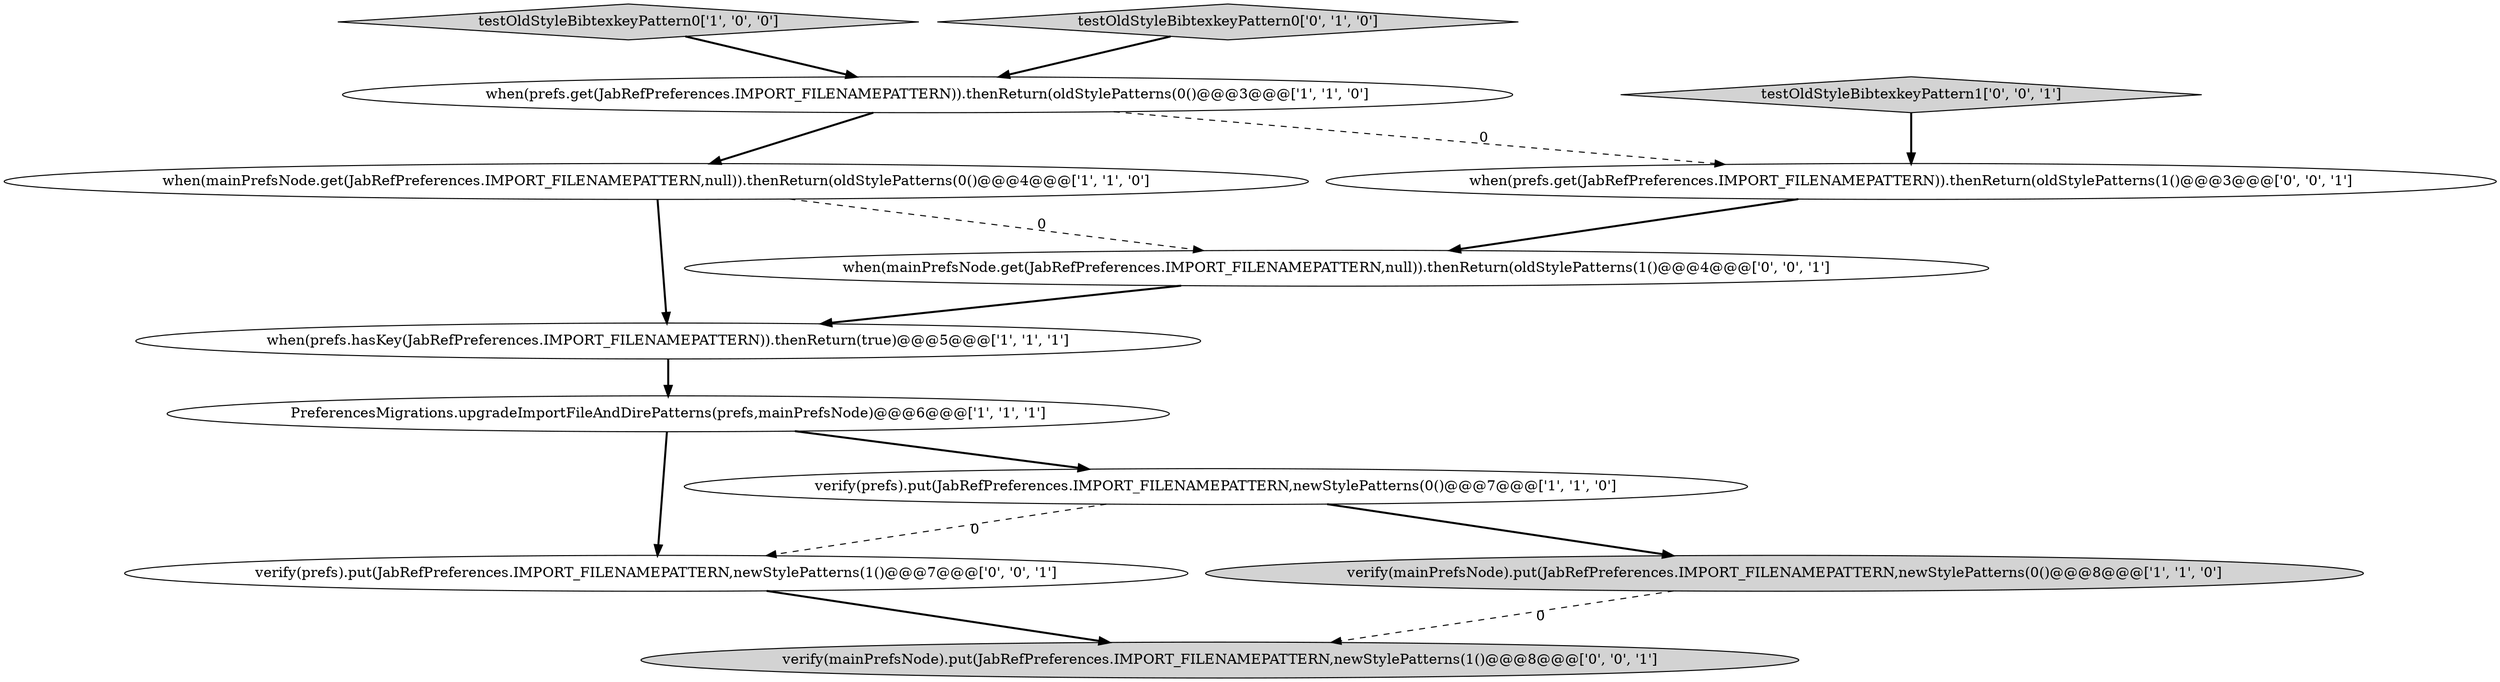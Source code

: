 digraph {
11 [style = filled, label = "verify(mainPrefsNode).put(JabRefPreferences.IMPORT_FILENAMEPATTERN,newStylePatterns(1()@@@8@@@['0', '0', '1']", fillcolor = lightgray, shape = ellipse image = "AAA0AAABBB3BBB"];
1 [style = filled, label = "testOldStyleBibtexkeyPattern0['1', '0', '0']", fillcolor = lightgray, shape = diamond image = "AAA0AAABBB1BBB"];
5 [style = filled, label = "when(prefs.hasKey(JabRefPreferences.IMPORT_FILENAMEPATTERN)).thenReturn(true)@@@5@@@['1', '1', '1']", fillcolor = white, shape = ellipse image = "AAA0AAABBB1BBB"];
3 [style = filled, label = "PreferencesMigrations.upgradeImportFileAndDirePatterns(prefs,mainPrefsNode)@@@6@@@['1', '1', '1']", fillcolor = white, shape = ellipse image = "AAA0AAABBB1BBB"];
8 [style = filled, label = "when(prefs.get(JabRefPreferences.IMPORT_FILENAMEPATTERN)).thenReturn(oldStylePatterns(1()@@@3@@@['0', '0', '1']", fillcolor = white, shape = ellipse image = "AAA0AAABBB3BBB"];
7 [style = filled, label = "testOldStyleBibtexkeyPattern0['0', '1', '0']", fillcolor = lightgray, shape = diamond image = "AAA0AAABBB2BBB"];
0 [style = filled, label = "when(prefs.get(JabRefPreferences.IMPORT_FILENAMEPATTERN)).thenReturn(oldStylePatterns(0()@@@3@@@['1', '1', '0']", fillcolor = white, shape = ellipse image = "AAA0AAABBB1BBB"];
9 [style = filled, label = "testOldStyleBibtexkeyPattern1['0', '0', '1']", fillcolor = lightgray, shape = diamond image = "AAA0AAABBB3BBB"];
12 [style = filled, label = "verify(prefs).put(JabRefPreferences.IMPORT_FILENAMEPATTERN,newStylePatterns(1()@@@7@@@['0', '0', '1']", fillcolor = white, shape = ellipse image = "AAA0AAABBB3BBB"];
4 [style = filled, label = "when(mainPrefsNode.get(JabRefPreferences.IMPORT_FILENAMEPATTERN,null)).thenReturn(oldStylePatterns(0()@@@4@@@['1', '1', '0']", fillcolor = white, shape = ellipse image = "AAA0AAABBB1BBB"];
6 [style = filled, label = "verify(prefs).put(JabRefPreferences.IMPORT_FILENAMEPATTERN,newStylePatterns(0()@@@7@@@['1', '1', '0']", fillcolor = white, shape = ellipse image = "AAA0AAABBB1BBB"];
10 [style = filled, label = "when(mainPrefsNode.get(JabRefPreferences.IMPORT_FILENAMEPATTERN,null)).thenReturn(oldStylePatterns(1()@@@4@@@['0', '0', '1']", fillcolor = white, shape = ellipse image = "AAA0AAABBB3BBB"];
2 [style = filled, label = "verify(mainPrefsNode).put(JabRefPreferences.IMPORT_FILENAMEPATTERN,newStylePatterns(0()@@@8@@@['1', '1', '0']", fillcolor = lightgray, shape = ellipse image = "AAA0AAABBB1BBB"];
5->3 [style = bold, label=""];
0->8 [style = dashed, label="0"];
8->10 [style = bold, label=""];
3->6 [style = bold, label=""];
2->11 [style = dashed, label="0"];
7->0 [style = bold, label=""];
1->0 [style = bold, label=""];
10->5 [style = bold, label=""];
3->12 [style = bold, label=""];
12->11 [style = bold, label=""];
4->10 [style = dashed, label="0"];
9->8 [style = bold, label=""];
0->4 [style = bold, label=""];
4->5 [style = bold, label=""];
6->12 [style = dashed, label="0"];
6->2 [style = bold, label=""];
}
